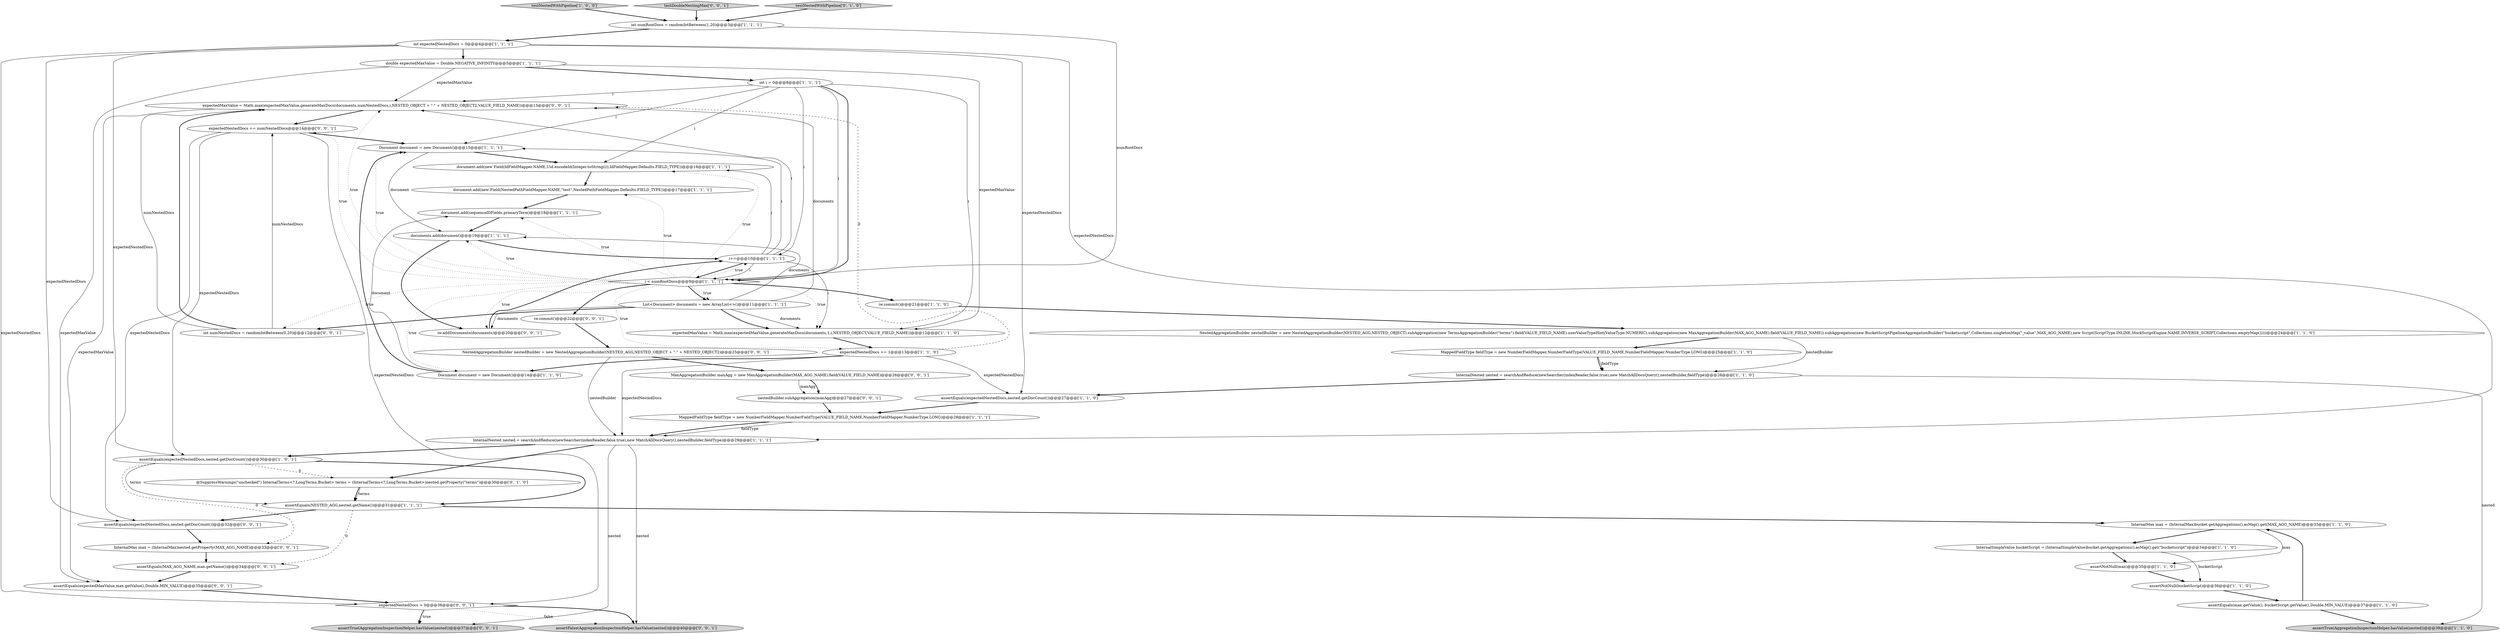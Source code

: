 digraph {
10 [style = filled, label = "iw.commit()@@@21@@@['1', '1', '0']", fillcolor = white, shape = ellipse image = "AAA0AAABBB1BBB"];
8 [style = filled, label = "assertEquals(NESTED_AGG,nested.getName())@@@31@@@['1', '1', '1']", fillcolor = white, shape = ellipse image = "AAA0AAABBB1BBB"];
9 [style = filled, label = "assertTrue(AggregationInspectionHelper.hasValue(nested))@@@39@@@['1', '1', '0']", fillcolor = lightgray, shape = ellipse image = "AAA0AAABBB1BBB"];
25 [style = filled, label = "testNestedWithPipeline['1', '0', '0']", fillcolor = lightgray, shape = diamond image = "AAA0AAABBB1BBB"];
44 [style = filled, label = "expectedMaxValue = Math.max(expectedMaxValue,generateMaxDocs(documents,numNestedDocs,i,NESTED_OBJECT + \".\" + NESTED_OBJECT2,VALUE_FIELD_NAME))@@@13@@@['0', '0', '1']", fillcolor = white, shape = ellipse image = "AAA0AAABBB3BBB"];
0 [style = filled, label = "i < numRootDocs@@@9@@@['1', '1', '1']", fillcolor = white, shape = diamond image = "AAA0AAABBB1BBB"];
14 [style = filled, label = "i++@@@10@@@['1', '1', '1']", fillcolor = white, shape = ellipse image = "AAA0AAABBB1BBB"];
26 [style = filled, label = "int i = 0@@@8@@@['1', '1', '1']", fillcolor = white, shape = ellipse image = "AAA0AAABBB1BBB"];
40 [style = filled, label = "iw.commit()@@@22@@@['0', '0', '1']", fillcolor = white, shape = ellipse image = "AAA0AAABBB3BBB"];
42 [style = filled, label = "NestedAggregationBuilder nestedBuilder = new NestedAggregationBuilder(NESTED_AGG,NESTED_OBJECT + \".\" + NESTED_OBJECT2)@@@25@@@['0', '0', '1']", fillcolor = white, shape = ellipse image = "AAA0AAABBB3BBB"];
46 [style = filled, label = "assertFalse(AggregationInspectionHelper.hasValue(nested))@@@40@@@['0', '0', '1']", fillcolor = lightgray, shape = ellipse image = "AAA0AAABBB3BBB"];
17 [style = filled, label = "document.add(new Field(IdFieldMapper.NAME,Uid.encodeId(Integer.toString(i)),IdFieldMapper.Defaults.FIELD_TYPE))@@@16@@@['1', '1', '1']", fillcolor = white, shape = ellipse image = "AAA0AAABBB1BBB"];
15 [style = filled, label = "double expectedMaxValue = Double.NEGATIVE_INFINITY@@@5@@@['1', '1', '1']", fillcolor = white, shape = ellipse image = "AAA0AAABBB1BBB"];
33 [style = filled, label = "assertTrue(AggregationInspectionHelper.hasValue(nested))@@@37@@@['0', '0', '1']", fillcolor = lightgray, shape = ellipse image = "AAA0AAABBB3BBB"];
48 [style = filled, label = "InternalMax max = (InternalMax)nested.getProperty(MAX_AGG_NAME)@@@33@@@['0', '0', '1']", fillcolor = white, shape = ellipse image = "AAA0AAABBB3BBB"];
41 [style = filled, label = "assertEquals(expectedNestedDocs,nested.getDocCount())@@@32@@@['0', '0', '1']", fillcolor = white, shape = ellipse image = "AAA0AAABBB3BBB"];
18 [style = filled, label = "documents.add(document)@@@19@@@['1', '1', '1']", fillcolor = white, shape = ellipse image = "AAA0AAABBB1BBB"];
47 [style = filled, label = "testDoubleNestingMax['0', '0', '1']", fillcolor = lightgray, shape = diamond image = "AAA0AAABBB3BBB"];
4 [style = filled, label = "int expectedNestedDocs = 0@@@4@@@['1', '1', '1']", fillcolor = white, shape = ellipse image = "AAA0AAABBB1BBB"];
13 [style = filled, label = "MappedFieldType fieldType = new NumberFieldMapper.NumberFieldType(VALUE_FIELD_NAME,NumberFieldMapper.NumberType.LONG)@@@25@@@['1', '1', '0']", fillcolor = white, shape = ellipse image = "AAA0AAABBB1BBB"];
3 [style = filled, label = "InternalSimpleValue bucketScript = (InternalSimpleValue)bucket.getAggregations().asMap().get(\"bucketscript\")@@@34@@@['1', '1', '0']", fillcolor = white, shape = ellipse image = "AAA0AAABBB1BBB"];
27 [style = filled, label = "document.add(sequenceIDFields.primaryTerm)@@@18@@@['1', '1', '1']", fillcolor = white, shape = ellipse image = "AAA0AAABBB1BBB"];
2 [style = filled, label = "NestedAggregationBuilder nestedBuilder = new NestedAggregationBuilder(NESTED_AGG,NESTED_OBJECT).subAggregation(new TermsAggregationBuilder(\"terms\").field(VALUE_FIELD_NAME).userValueTypeHint(ValueType.NUMERIC).subAggregation(new MaxAggregationBuilder(MAX_AGG_NAME).field(VALUE_FIELD_NAME)).subAggregation(new BucketScriptPipelineAggregationBuilder(\"bucketscript\",Collections.singletonMap(\"_value\",MAX_AGG_NAME),new Script(ScriptType.INLINE,MockScriptEngine.NAME,INVERSE_SCRIPT,Collections.emptyMap()))))@@@24@@@['1', '1', '0']", fillcolor = white, shape = ellipse image = "AAA0AAABBB1BBB"];
31 [style = filled, label = "testNestedWithPipeline['0', '1', '0']", fillcolor = lightgray, shape = diamond image = "AAA0AAABBB2BBB"];
22 [style = filled, label = "assertEquals(max.getValue(),-bucketScript.getValue(),Double.MIN_VALUE)@@@37@@@['1', '1', '0']", fillcolor = white, shape = ellipse image = "AAA0AAABBB1BBB"];
23 [style = filled, label = "MappedFieldType fieldType = new NumberFieldMapper.NumberFieldType(VALUE_FIELD_NAME,NumberFieldMapper.NumberType.LONG)@@@28@@@['1', '1', '1']", fillcolor = white, shape = ellipse image = "AAA0AAABBB1BBB"];
29 [style = filled, label = "int numRootDocs = randomIntBetween(1,20)@@@3@@@['1', '1', '1']", fillcolor = white, shape = ellipse image = "AAA0AAABBB1BBB"];
20 [style = filled, label = "document.add(new Field(NestedPathFieldMapper.NAME,\"test\",NestedPathFieldMapper.Defaults.FIELD_TYPE))@@@17@@@['1', '1', '1']", fillcolor = white, shape = ellipse image = "AAA0AAABBB1BBB"];
30 [style = filled, label = "InternalMax max = (InternalMax)bucket.getAggregations().asMap().get(MAX_AGG_NAME)@@@33@@@['1', '1', '0']", fillcolor = white, shape = ellipse image = "AAA0AAABBB1BBB"];
34 [style = filled, label = "int numNestedDocs = randomIntBetween(0,20)@@@12@@@['0', '0', '1']", fillcolor = white, shape = ellipse image = "AAA0AAABBB3BBB"];
12 [style = filled, label = "Document document = new Document()@@@15@@@['1', '1', '1']", fillcolor = white, shape = ellipse image = "AAA0AAABBB1BBB"];
19 [style = filled, label = "assertNotNull(bucketScript)@@@36@@@['1', '1', '0']", fillcolor = white, shape = ellipse image = "AAA0AAABBB1BBB"];
39 [style = filled, label = "assertEquals(expectedMaxValue,max.getValue(),Double.MIN_VALUE)@@@35@@@['0', '0', '1']", fillcolor = white, shape = ellipse image = "AAA0AAABBB3BBB"];
11 [style = filled, label = "expectedNestedDocs += 1@@@13@@@['1', '1', '0']", fillcolor = white, shape = ellipse image = "AAA0AAABBB1BBB"];
21 [style = filled, label = "Document document = new Document()@@@14@@@['1', '1', '0']", fillcolor = white, shape = ellipse image = "AAA0AAABBB1BBB"];
1 [style = filled, label = "List<Document> documents = new ArrayList<>()@@@11@@@['1', '1', '1']", fillcolor = white, shape = ellipse image = "AAA0AAABBB1BBB"];
5 [style = filled, label = "InternalNested nested = searchAndReduce(newSearcher(indexReader,false,true),new MatchAllDocsQuery(),nestedBuilder,fieldType)@@@29@@@['1', '1', '1']", fillcolor = white, shape = ellipse image = "AAA0AAABBB1BBB"];
6 [style = filled, label = "assertEquals(expectedNestedDocs,nested.getDocCount())@@@30@@@['1', '0', '1']", fillcolor = white, shape = ellipse image = "AAA0AAABBB1BBB"];
32 [style = filled, label = "@SuppressWarnings(\"unchecked\") InternalTerms<?,LongTerms.Bucket> terms = (InternalTerms<?,LongTerms.Bucket>)nested.getProperty(\"terms\")@@@30@@@['0', '1', '0']", fillcolor = white, shape = ellipse image = "AAA1AAABBB2BBB"];
38 [style = filled, label = "nestedBuilder.subAggregation(maxAgg)@@@27@@@['0', '0', '1']", fillcolor = white, shape = ellipse image = "AAA0AAABBB3BBB"];
43 [style = filled, label = "expectedNestedDocs > 0@@@36@@@['0', '0', '1']", fillcolor = white, shape = diamond image = "AAA0AAABBB3BBB"];
35 [style = filled, label = "MaxAggregationBuilder maxAgg = new MaxAggregationBuilder(MAX_AGG_NAME).field(VALUE_FIELD_NAME)@@@26@@@['0', '0', '1']", fillcolor = white, shape = ellipse image = "AAA0AAABBB3BBB"];
45 [style = filled, label = "iw.addDocuments(documents)@@@20@@@['0', '0', '1']", fillcolor = white, shape = ellipse image = "AAA0AAABBB3BBB"];
36 [style = filled, label = "assertEquals(MAX_AGG_NAME,max.getName())@@@34@@@['0', '0', '1']", fillcolor = white, shape = ellipse image = "AAA0AAABBB3BBB"];
24 [style = filled, label = "expectedMaxValue = Math.max(expectedMaxValue,generateMaxDocs(documents,1,i,NESTED_OBJECT,VALUE_FIELD_NAME))@@@12@@@['1', '1', '0']", fillcolor = white, shape = ellipse image = "AAA0AAABBB1BBB"];
7 [style = filled, label = "InternalNested nested = searchAndReduce(newSearcher(indexReader,false,true),new MatchAllDocsQuery(),nestedBuilder,fieldType)@@@26@@@['1', '1', '0']", fillcolor = white, shape = ellipse image = "AAA0AAABBB1BBB"];
28 [style = filled, label = "assertNotNull(max)@@@35@@@['1', '1', '0']", fillcolor = white, shape = ellipse image = "AAA0AAABBB1BBB"];
37 [style = filled, label = "expectedNestedDocs += numNestedDocs@@@14@@@['0', '0', '1']", fillcolor = white, shape = ellipse image = "AAA0AAABBB3BBB"];
16 [style = filled, label = "assertEquals(expectedNestedDocs,nested.getDocCount())@@@27@@@['1', '1', '0']", fillcolor = white, shape = ellipse image = "AAA0AAABBB1BBB"];
20->27 [style = bold, label=""];
48->36 [style = bold, label=""];
34->37 [style = solid, label="numNestedDocs"];
0->37 [style = dotted, label="true"];
1->24 [style = solid, label="documents"];
30->28 [style = solid, label="max"];
43->46 [style = bold, label=""];
6->8 [style = solid, label="terms"];
4->6 [style = solid, label="expectedNestedDocs"];
4->43 [style = solid, label="expectedNestedDocs"];
37->6 [style = solid, label="expectedNestedDocs"];
19->22 [style = bold, label=""];
11->5 [style = solid, label="expectedNestedDocs"];
14->0 [style = bold, label=""];
5->32 [style = bold, label=""];
4->16 [style = solid, label="expectedNestedDocs"];
0->45 [style = dotted, label="true"];
6->8 [style = bold, label=""];
5->33 [style = solid, label="nested"];
0->24 [style = dotted, label="true"];
0->21 [style = dotted, label="true"];
44->37 [style = bold, label=""];
16->23 [style = bold, label=""];
15->26 [style = bold, label=""];
29->0 [style = solid, label="numRootDocs"];
14->12 [style = solid, label="i"];
37->41 [style = solid, label="expectedNestedDocs"];
42->35 [style = bold, label=""];
23->5 [style = solid, label="fieldType"];
31->29 [style = bold, label=""];
5->6 [style = bold, label=""];
15->44 [style = solid, label="expectedMaxValue"];
22->30 [style = bold, label=""];
0->1 [style = dotted, label="true"];
4->41 [style = solid, label="expectedNestedDocs"];
12->18 [style = solid, label="document"];
5->46 [style = solid, label="nested"];
32->8 [style = solid, label="terms"];
37->43 [style = solid, label="expectedNestedDocs"];
7->16 [style = bold, label=""];
6->32 [style = dashed, label="0"];
28->19 [style = bold, label=""];
24->11 [style = bold, label=""];
0->12 [style = dotted, label="true"];
43->33 [style = dotted, label="true"];
1->18 [style = solid, label="documents"];
22->9 [style = bold, label=""];
3->19 [style = solid, label="bucketScript"];
35->38 [style = solid, label="maxAgg"];
15->24 [style = solid, label="expectedMaxValue"];
14->44 [style = solid, label="i"];
38->23 [style = bold, label=""];
0->20 [style = dotted, label="true"];
23->5 [style = bold, label=""];
34->44 [style = bold, label=""];
14->17 [style = solid, label="i"];
21->27 [style = solid, label="document"];
0->11 [style = dotted, label="true"];
0->34 [style = dotted, label="true"];
0->18 [style = dotted, label="true"];
8->36 [style = dashed, label="0"];
45->14 [style = bold, label=""];
8->30 [style = bold, label=""];
13->7 [style = solid, label="fieldType"];
43->33 [style = bold, label=""];
1->34 [style = bold, label=""];
8->41 [style = bold, label=""];
15->39 [style = solid, label="expectedMaxValue"];
40->42 [style = bold, label=""];
2->13 [style = bold, label=""];
39->43 [style = bold, label=""];
17->20 [style = bold, label=""];
1->24 [style = bold, label=""];
12->17 [style = bold, label=""];
26->14 [style = solid, label="i"];
37->12 [style = bold, label=""];
32->8 [style = bold, label=""];
1->44 [style = solid, label="documents"];
26->44 [style = solid, label="i"];
11->44 [style = dashed, label="0"];
26->12 [style = solid, label="i"];
7->9 [style = solid, label="nested"];
18->14 [style = bold, label=""];
11->16 [style = solid, label="expectedNestedDocs"];
0->14 [style = dotted, label="true"];
25->29 [style = bold, label=""];
4->5 [style = solid, label="expectedNestedDocs"];
6->48 [style = dashed, label="0"];
13->7 [style = bold, label=""];
11->21 [style = bold, label=""];
10->2 [style = bold, label=""];
14->0 [style = solid, label="i"];
18->45 [style = bold, label=""];
26->0 [style = solid, label="i"];
44->39 [style = solid, label="expectedMaxValue"];
26->17 [style = solid, label="i"];
29->4 [style = bold, label=""];
0->44 [style = dotted, label="true"];
41->48 [style = bold, label=""];
0->1 [style = bold, label=""];
21->12 [style = bold, label=""];
26->24 [style = solid, label="i"];
0->10 [style = bold, label=""];
1->45 [style = solid, label="documents"];
30->3 [style = bold, label=""];
34->44 [style = solid, label="numNestedDocs"];
35->38 [style = bold, label=""];
0->27 [style = dotted, label="true"];
2->7 [style = solid, label="nestedBuilder"];
27->18 [style = bold, label=""];
0->40 [style = bold, label=""];
43->46 [style = dotted, label="false"];
4->15 [style = bold, label=""];
0->17 [style = dotted, label="true"];
42->5 [style = solid, label="nestedBuilder"];
3->28 [style = bold, label=""];
36->39 [style = bold, label=""];
14->24 [style = solid, label="i"];
26->0 [style = bold, label=""];
47->29 [style = bold, label=""];
}

